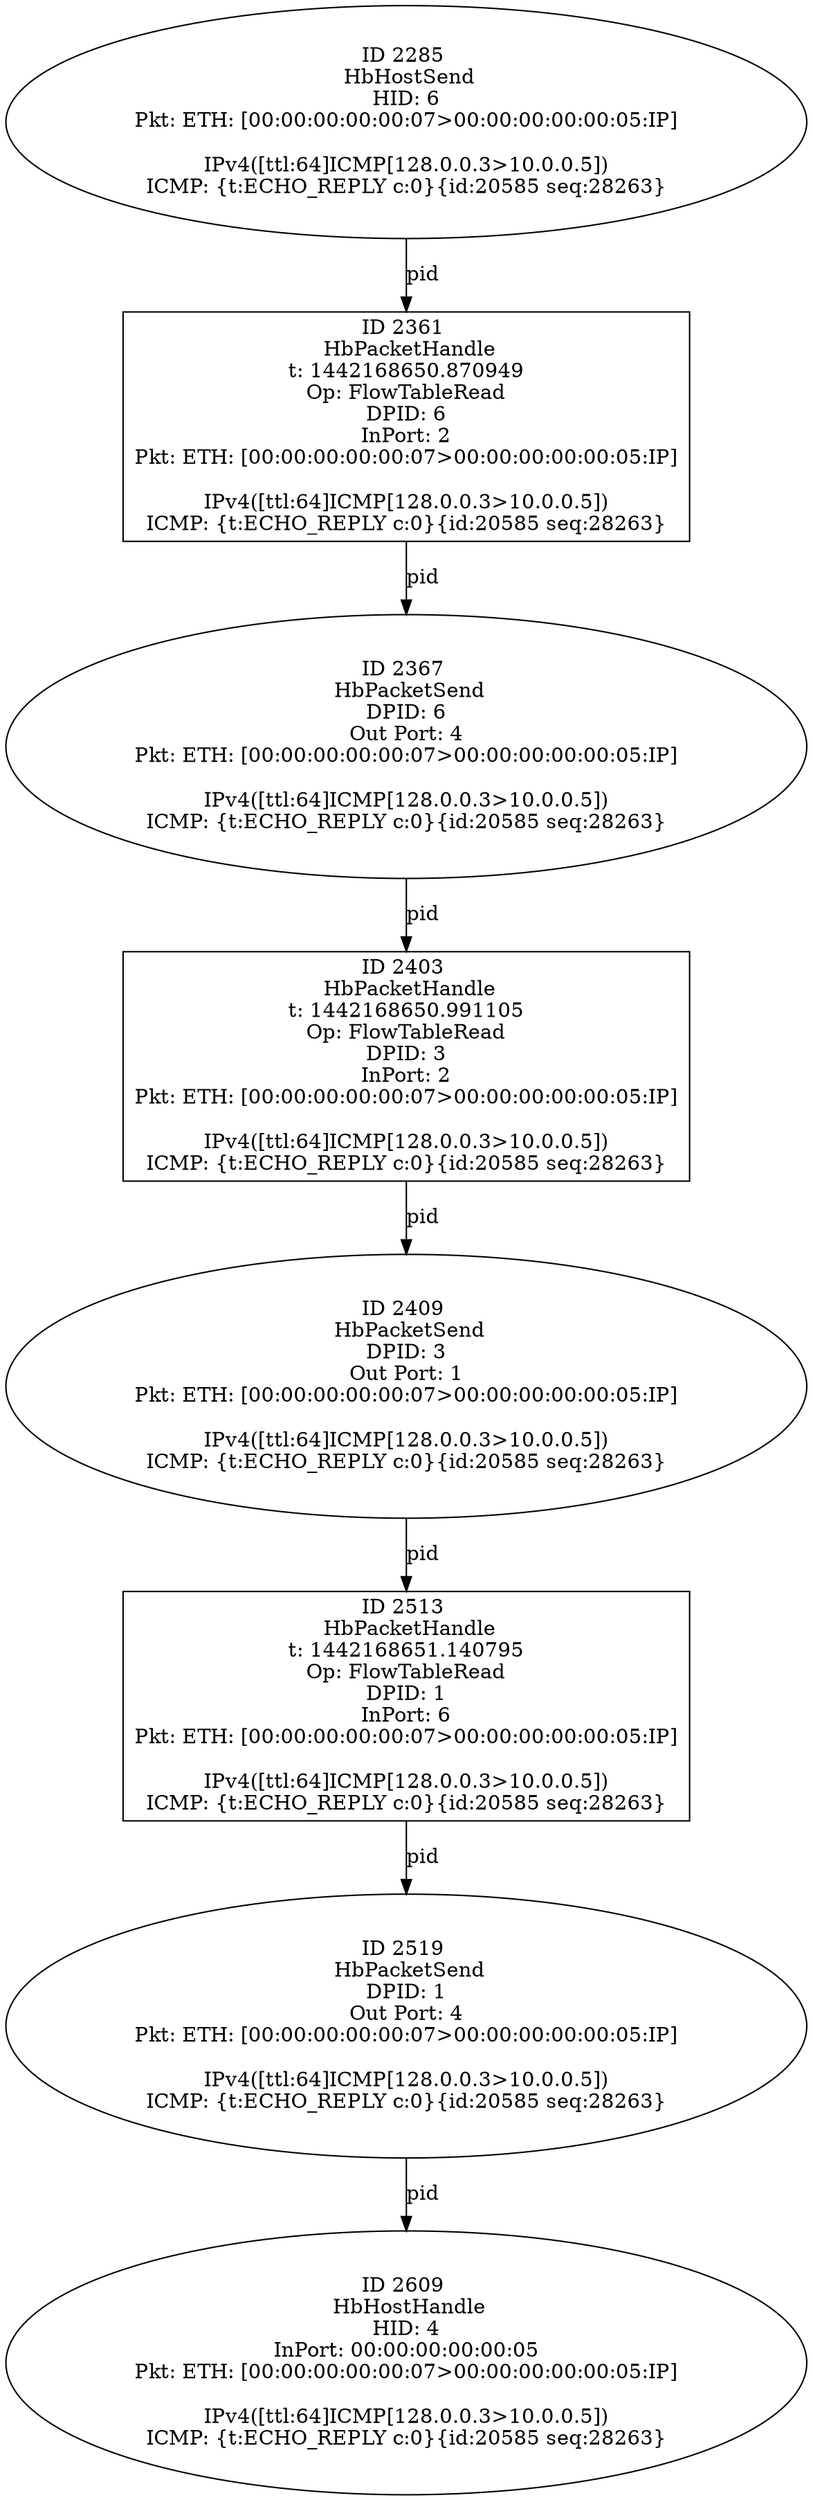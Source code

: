 strict digraph G {
2403 [shape=box, event=<hb_events.HbPacketHandle object at 0x10ab0ee10>, label="ID 2403 
 HbPacketHandle
t: 1442168650.991105
Op: FlowTableRead
DPID: 3
InPort: 2
Pkt: ETH: [00:00:00:00:00:07>00:00:00:00:00:05:IP]

IPv4([ttl:64]ICMP[128.0.0.3>10.0.0.5])
ICMP: {t:ECHO_REPLY c:0}{id:20585 seq:28263}"];
2513 [shape=box, event=<hb_events.HbPacketHandle object at 0x10ab6b950>, label="ID 2513 
 HbPacketHandle
t: 1442168651.140795
Op: FlowTableRead
DPID: 1
InPort: 6
Pkt: ETH: [00:00:00:00:00:07>00:00:00:00:00:05:IP]

IPv4([ttl:64]ICMP[128.0.0.3>10.0.0.5])
ICMP: {t:ECHO_REPLY c:0}{id:20585 seq:28263}"];
2409 [shape=oval, event=<hb_events.HbPacketSend object at 0x10ab176d0>, label="ID 2409 
 HbPacketSend
DPID: 3
Out Port: 1
Pkt: ETH: [00:00:00:00:00:07>00:00:00:00:00:05:IP]

IPv4([ttl:64]ICMP[128.0.0.3>10.0.0.5])
ICMP: {t:ECHO_REPLY c:0}{id:20585 seq:28263}"];
2285 [shape=oval, event=<hb_events.HbHostSend object at 0x10aaaa710>, label="ID 2285 
 HbHostSend
HID: 6
Pkt: ETH: [00:00:00:00:00:07>00:00:00:00:00:05:IP]

IPv4([ttl:64]ICMP[128.0.0.3>10.0.0.5])
ICMP: {t:ECHO_REPLY c:0}{id:20585 seq:28263}"];
2609 [shape=oval, event=<hb_events.HbHostHandle object at 0x10abc29d0>, label="ID 2609 
 HbHostHandle
HID: 4
InPort: 00:00:00:00:00:05
Pkt: ETH: [00:00:00:00:00:07>00:00:00:00:00:05:IP]

IPv4([ttl:64]ICMP[128.0.0.3>10.0.0.5])
ICMP: {t:ECHO_REPLY c:0}{id:20585 seq:28263}"];
2519 [shape=oval, event=<hb_events.HbPacketSend object at 0x10ab6bd10>, label="ID 2519 
 HbPacketSend
DPID: 1
Out Port: 4
Pkt: ETH: [00:00:00:00:00:07>00:00:00:00:00:05:IP]

IPv4([ttl:64]ICMP[128.0.0.3>10.0.0.5])
ICMP: {t:ECHO_REPLY c:0}{id:20585 seq:28263}"];
2361 [shape=box, event=<hb_events.HbPacketHandle object at 0x10aaec690>, label="ID 2361 
 HbPacketHandle
t: 1442168650.870949
Op: FlowTableRead
DPID: 6
InPort: 2
Pkt: ETH: [00:00:00:00:00:07>00:00:00:00:00:05:IP]

IPv4([ttl:64]ICMP[128.0.0.3>10.0.0.5])
ICMP: {t:ECHO_REPLY c:0}{id:20585 seq:28263}"];
2367 [shape=oval, event=<hb_events.HbPacketSend object at 0x10aaec550>, label="ID 2367 
 HbPacketSend
DPID: 6
Out Port: 4
Pkt: ETH: [00:00:00:00:00:07>00:00:00:00:00:05:IP]

IPv4([ttl:64]ICMP[128.0.0.3>10.0.0.5])
ICMP: {t:ECHO_REPLY c:0}{id:20585 seq:28263}"];
2403 -> 2409  [rel=pid, label=pid];
2409 -> 2513  [rel=pid, label=pid];
2285 -> 2361  [rel=pid, label=pid];
2513 -> 2519  [rel=pid, label=pid];
2519 -> 2609  [rel=pid, label=pid];
2361 -> 2367  [rel=pid, label=pid];
2367 -> 2403  [rel=pid, label=pid];
}

